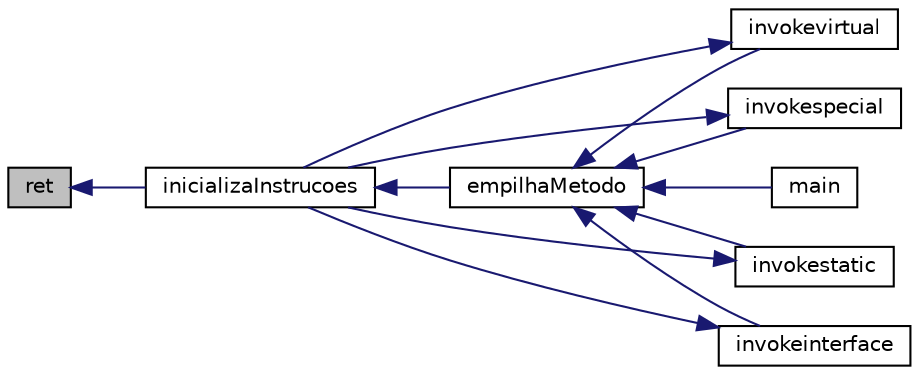 digraph "ret"
{
 // INTERACTIVE_SVG=YES
  edge [fontname="Helvetica",fontsize="10",labelfontname="Helvetica",labelfontsize="10"];
  node [fontname="Helvetica",fontsize="10",shape=record];
  rankdir="LR";
  Node3588 [label="ret",height=0.2,width=0.4,color="black", fillcolor="grey75", style="filled", fontcolor="black"];
  Node3588 -> Node3589 [dir="back",color="midnightblue",fontsize="10",style="solid",fontname="Helvetica"];
  Node3589 [label="inicializaInstrucoes",height=0.2,width=0.4,color="black", fillcolor="white", style="filled",URL="$instrucao_8h.html#a308f4b87fb42ab5a62790c0127003ebe"];
  Node3589 -> Node3590 [dir="back",color="midnightblue",fontsize="10",style="solid",fontname="Helvetica"];
  Node3590 [label="empilhaMetodo",height=0.2,width=0.4,color="black", fillcolor="white", style="filled",URL="$metodo_8h.html#a68acc5b3f2238f62b7d0ee50964183c1"];
  Node3590 -> Node3591 [dir="back",color="midnightblue",fontsize="10",style="solid",fontname="Helvetica"];
  Node3591 [label="invokevirtual",height=0.2,width=0.4,color="black", fillcolor="white", style="filled",URL="$instrucao_8h.html#a78801a57dd7317b58754d741e22607a7"];
  Node3591 -> Node3589 [dir="back",color="midnightblue",fontsize="10",style="solid",fontname="Helvetica"];
  Node3590 -> Node3592 [dir="back",color="midnightblue",fontsize="10",style="solid",fontname="Helvetica"];
  Node3592 [label="invokespecial",height=0.2,width=0.4,color="black", fillcolor="white", style="filled",URL="$instrucao_8h.html#aea396d65920fd2046b81c2b5742f8fc2"];
  Node3592 -> Node3589 [dir="back",color="midnightblue",fontsize="10",style="solid",fontname="Helvetica"];
  Node3590 -> Node3593 [dir="back",color="midnightblue",fontsize="10",style="solid",fontname="Helvetica"];
  Node3593 [label="invokestatic",height=0.2,width=0.4,color="black", fillcolor="white", style="filled",URL="$instrucao_8h.html#a99b74fdcaa5d59615718fc49f4cb1bf2"];
  Node3593 -> Node3589 [dir="back",color="midnightblue",fontsize="10",style="solid",fontname="Helvetica"];
  Node3590 -> Node3594 [dir="back",color="midnightblue",fontsize="10",style="solid",fontname="Helvetica"];
  Node3594 [label="invokeinterface",height=0.2,width=0.4,color="black", fillcolor="white", style="filled",URL="$instrucao_8h.html#a04465c61aa4c123ce79dc562244e7af8"];
  Node3594 -> Node3589 [dir="back",color="midnightblue",fontsize="10",style="solid",fontname="Helvetica"];
  Node3590 -> Node3595 [dir="back",color="midnightblue",fontsize="10",style="solid",fontname="Helvetica"];
  Node3595 [label="main",height=0.2,width=0.4,color="black", fillcolor="white", style="filled",URL="$main_8c.html#a0ddf1224851353fc92bfbff6f499fa97"];
}
